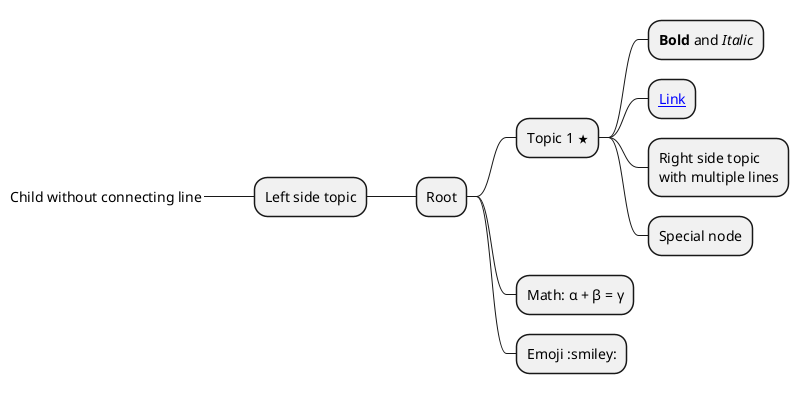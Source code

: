 @startmindmap
* Root
** Topic 1 <&star>
*** <b>Bold</b> and <i>Italic</i>
*** [[https://example.com Link]]
+++ Right side topic\nwith multiple lines
-- Left side topic
---_ Child without connecting line
*** Special node
** Math: α + β = γ
** Emoji :smiley:
@endmindmap
